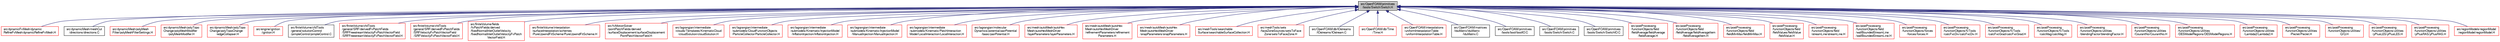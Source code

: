 digraph "src/OpenFOAM/primitives/bools/Switch/Switch.H"
{
  bgcolor="transparent";
  edge [fontname="FreeSans",fontsize="10",labelfontname="FreeSans",labelfontsize="10"];
  node [fontname="FreeSans",fontsize="10",shape=record];
  Node1 [label="src/OpenFOAM/primitives\l/bools/Switch/Switch.H",height=0.2,width=0.4,color="black", fillcolor="grey75", style="filled" fontcolor="black"];
  Node1 -> Node2 [dir="back",color="midnightblue",fontsize="10",style="solid",fontname="FreeSans"];
  Node2 [label="src/dynamicFvMesh/dynamic\lRefineFvMesh/dynamicRefineFvMesh.H",height=0.2,width=0.4,color="red",URL="$a04320.html"];
  Node1 -> Node3 [dir="back",color="midnightblue",fontsize="10",style="solid",fontname="FreeSans"];
  Node3 [label="src/dynamicMesh/meshCut\l/directions/directions.C",height=0.2,width=0.4,color="black",URL="$a04392.html"];
  Node1 -> Node4 [dir="back",color="midnightblue",fontsize="10",style="solid",fontname="FreeSans"];
  Node4 [label="src/dynamicMesh/polyMesh\lFilter/polyMeshFilterSettings.H",height=0.2,width=0.4,color="red",URL="$a04451.html"];
  Node1 -> Node5 [dir="back",color="midnightblue",fontsize="10",style="solid",fontname="FreeSans"];
  Node5 [label="src/dynamicMesh/polyTopo\lChange/polyMeshModifier\l/polyMeshModifier.H",height=0.2,width=0.4,color="red",URL="$a04457.html"];
  Node1 -> Node6 [dir="back",color="midnightblue",fontsize="10",style="solid",fontname="FreeSans"];
  Node6 [label="src/dynamicMesh/polyTopo\lChange/polyTopoChange\l/edgeCollapser.H",height=0.2,width=0.4,color="red",URL="$a04469.html"];
  Node1 -> Node7 [dir="back",color="midnightblue",fontsize="10",style="solid",fontname="FreeSans"];
  Node7 [label="src/engine/ignition\l/ignition.H",height=0.2,width=0.4,color="red",URL="$a04584.html"];
  Node1 -> Node8 [dir="back",color="midnightblue",fontsize="10",style="solid",fontname="FreeSans"];
  Node8 [label="src/finiteVolume/cfdTools\l/general/solutionControl\l/pimpleControl/pimpleControl.C",height=0.2,width=0.4,color="black",URL="$a04693.html"];
  Node1 -> Node9 [dir="back",color="midnightblue",fontsize="10",style="solid",fontname="FreeSans"];
  Node9 [label="src/finiteVolume/cfdTools\l/general/SRF/derivedFvPatchFields\l/SRFFreestreamVelocityFvPatchVectorField\l/SRFFreestreamVelocityFvPatchVectorField.H",height=0.2,width=0.4,color="red",URL="$a04705.html"];
  Node1 -> Node10 [dir="back",color="midnightblue",fontsize="10",style="solid",fontname="FreeSans"];
  Node10 [label="src/finiteVolume/cfdTools\l/general/SRF/derivedFvPatchFields\l/SRFVelocityFvPatchVectorField\l/SRFVelocityFvPatchVectorField.H",height=0.2,width=0.4,color="red",URL="$a04707.html"];
  Node1 -> Node11 [dir="back",color="midnightblue",fontsize="10",style="solid",fontname="FreeSans"];
  Node11 [label="src/finiteVolume/fields\l/fvPatchFields/derived\l/fixedNormalInletOutletVelocity\l/fixedNormalInletOutletVelocityFvPatch\lVectorField.H",height=0.2,width=0.4,color="red",URL="$a04903.html"];
  Node1 -> Node12 [dir="back",color="midnightblue",fontsize="10",style="solid",fontname="FreeSans"];
  Node12 [label="src/finiteVolume/interpolation\l/surfaceInterpolation/schemes\l/PureUpwindFitScheme/PureUpwindFitScheme.H",height=0.2,width=0.4,color="red",URL="$a05686.html"];
  Node1 -> Node13 [dir="back",color="midnightblue",fontsize="10",style="solid",fontname="FreeSans"];
  Node13 [label="src/fvMotionSolver\l/pointPatchFields/derived\l/surfaceDisplacement/surfaceDisplacement\lPointPatchVectorField.H",height=0.2,width=0.4,color="red",URL="$a05788.html"];
  Node1 -> Node14 [dir="back",color="midnightblue",fontsize="10",style="solid",fontname="FreeSans"];
  Node14 [label="src/lagrangian/intermediate\l/clouds/Templates/KinematicCloud\l/cloudSolution/cloudSolution.H",height=0.2,width=0.4,color="red",URL="$a06013.html"];
  Node1 -> Node15 [dir="back",color="midnightblue",fontsize="10",style="solid",fontname="FreeSans"];
  Node15 [label="src/lagrangian/intermediate\l/submodels/CloudFunctionObjects\l/ParticleCollector/ParticleCollector.H",height=0.2,width=0.4,color="red",URL="$a06145.html"];
  Node1 -> Node16 [dir="back",color="midnightblue",fontsize="10",style="solid",fontname="FreeSans"];
  Node16 [label="src/lagrangian/intermediate\l/submodels/Kinematic/InjectionModel\l/InflationInjection/InflationInjection.H",height=0.2,width=0.4,color="red",URL="$a06200.html"];
  Node1 -> Node17 [dir="back",color="midnightblue",fontsize="10",style="solid",fontname="FreeSans"];
  Node17 [label="src/lagrangian/intermediate\l/submodels/Kinematic/InjectionModel\l/ManualInjection/ManualInjection.H",height=0.2,width=0.4,color="red",URL="$a06216.html"];
  Node1 -> Node18 [dir="back",color="midnightblue",fontsize="10",style="solid",fontname="FreeSans"];
  Node18 [label="src/lagrangian/intermediate\l/submodels/Kinematic/PatchInteraction\lModel/LocalInteraction/LocalInteraction.H",height=0.2,width=0.4,color="red",URL="$a06267.html"];
  Node1 -> Node19 [dir="back",color="midnightblue",fontsize="10",style="solid",fontname="FreeSans"];
  Node19 [label="src/lagrangian/molecular\lDynamics/potential/pairPotential\l/basic/pairPotential.H",height=0.2,width=0.4,color="red",URL="$a06468.html"];
  Node1 -> Node20 [dir="back",color="midnightblue",fontsize="10",style="solid",fontname="FreeSans"];
  Node20 [label="src/mesh/autoMesh/autoHex\lMesh/autoHexMeshDriver\l/layerParameters/layerParameters.H",height=0.2,width=0.4,color="red",URL="$a06583.html"];
  Node1 -> Node21 [dir="back",color="midnightblue",fontsize="10",style="solid",fontname="FreeSans"];
  Node21 [label="src/mesh/autoMesh/autoHex\lMesh/autoHexMeshDriver\l/refinementParameters/refinement\lParameters.H",height=0.2,width=0.4,color="red",URL="$a06588.html"];
  Node1 -> Node22 [dir="back",color="midnightblue",fontsize="10",style="solid",fontname="FreeSans"];
  Node22 [label="src/mesh/autoMesh/autoHex\lMesh/autoHexMeshDriver\l/snapParameters/snapParameters.H",height=0.2,width=0.4,color="red",URL="$a06590.html"];
  Node1 -> Node23 [dir="back",color="midnightblue",fontsize="10",style="solid",fontname="FreeSans"];
  Node23 [label="src/meshTools/searchable\lSurface/searchableSurfaceCollection.H",height=0.2,width=0.4,color="red",URL="$a06898.html"];
  Node1 -> Node24 [dir="back",color="midnightblue",fontsize="10",style="solid",fontname="FreeSans"];
  Node24 [label="src/meshTools/sets\l/faceZoneSources/setsToFace\lZone/setsToFaceZone.H",height=0.2,width=0.4,color="red",URL="$a06973.html"];
  Node1 -> Node25 [dir="back",color="midnightblue",fontsize="10",style="solid",fontname="FreeSans"];
  Node25 [label="src/OpenFOAM/db/IOstreams\l/IOstreams/IOstream.C",height=0.2,width=0.4,color="black",URL="$a07318.html"];
  Node1 -> Node26 [dir="back",color="midnightblue",fontsize="10",style="solid",fontname="FreeSans"];
  Node26 [label="src/OpenFOAM/db/Time\l/Time.H",height=0.2,width=0.4,color="red",URL="$a07394.html"];
  Node1 -> Node27 [dir="back",color="midnightblue",fontsize="10",style="solid",fontname="FreeSans"];
  Node27 [label="src/OpenFOAM/interpolations\l/uniformInterpolationTable\l/uniformInterpolationTable.H",height=0.2,width=0.4,color="red",URL="$a07795.html"];
  Node1 -> Node28 [dir="back",color="midnightblue",fontsize="10",style="solid",fontname="FreeSans"];
  Node28 [label="src/OpenFOAM/matrices\l/lduMatrix/lduMatrix\l/lduMatrix.C",height=0.2,width=0.4,color="black",URL="$a07823.html"];
  Node1 -> Node29 [dir="back",color="midnightblue",fontsize="10",style="solid",fontname="FreeSans"];
  Node29 [label="src/OpenFOAM/primitives\l/bools/bool/boolIO.C",height=0.2,width=0.4,color="black",URL="$a08341.html",tooltip="Reads an bool from an input stream, for a given version number and file format. If an ASCII file is b..."];
  Node1 -> Node30 [dir="back",color="midnightblue",fontsize="10",style="solid",fontname="FreeSans"];
  Node30 [label="src/OpenFOAM/primitives\l/bools/Switch/Switch.C",height=0.2,width=0.4,color="black",URL="$a08344.html"];
  Node1 -> Node31 [dir="back",color="midnightblue",fontsize="10",style="solid",fontname="FreeSans"];
  Node31 [label="src/OpenFOAM/primitives\l/bools/Switch/SwitchIO.C",height=0.2,width=0.4,color="black",URL="$a08346.html"];
  Node1 -> Node32 [dir="back",color="midnightblue",fontsize="10",style="solid",fontname="FreeSans"];
  Node32 [label="src/postProcessing\l/functionObjects/field\l/fieldAverage/fieldAverage\l/fieldAverage.H",height=0.2,width=0.4,color="red",URL="$a08706.html"];
  Node1 -> Node33 [dir="back",color="midnightblue",fontsize="10",style="solid",fontname="FreeSans"];
  Node33 [label="src/postProcessing\l/functionObjects/field\l/fieldAverage/fieldAverageItem\l/fieldAverageItem.H",height=0.2,width=0.4,color="red",URL="$a08712.html"];
  Node1 -> Node34 [dir="back",color="midnightblue",fontsize="10",style="solid",fontname="FreeSans"];
  Node34 [label="src/postProcessing\l/functionObjects/field\l/fieldMinMax/fieldMinMax.H",height=0.2,width=0.4,color="red",URL="$a08722.html"];
  Node1 -> Node35 [dir="back",color="midnightblue",fontsize="10",style="solid",fontname="FreeSans"];
  Node35 [label="src/postProcessing\l/functionObjects/field\l/fieldValues/fieldValue\l/fieldValue.H",height=0.2,width=0.4,color="red",URL="$a08742.html"];
  Node1 -> Node36 [dir="back",color="midnightblue",fontsize="10",style="solid",fontname="FreeSans"];
  Node36 [label="src/postProcessing\l/functionObjects/field\l/streamLine/streamLine.H",height=0.2,width=0.4,color="red",URL="$a08785.html"];
  Node1 -> Node37 [dir="back",color="midnightblue",fontsize="10",style="solid",fontname="FreeSans"];
  Node37 [label="src/postProcessing\l/functionObjects/field\l/wallBoundedStreamLine\l/wallBoundedStreamLine.H",height=0.2,width=0.4,color="red",URL="$a08802.html"];
  Node1 -> Node38 [dir="back",color="midnightblue",fontsize="10",style="solid",fontname="FreeSans"];
  Node38 [label="src/postProcessing\l/functionObjects/forces\l/forces/forces.H",height=0.2,width=0.4,color="red",URL="$a08815.html"];
  Node1 -> Node39 [dir="back",color="midnightblue",fontsize="10",style="solid",fontname="FreeSans"];
  Node39 [label="src/postProcessing\l/functionObjects/fvTools\l/calcFvcDiv/calcFvcDiv.H",height=0.2,width=0.4,color="red",URL="$a08821.html"];
  Node1 -> Node40 [dir="back",color="midnightblue",fontsize="10",style="solid",fontname="FreeSans"];
  Node40 [label="src/postProcessing\l/functionObjects/fvTools\l/calcFvcGrad/calcFvcGrad.H",height=0.2,width=0.4,color="red",URL="$a08827.html"];
  Node1 -> Node41 [dir="back",color="midnightblue",fontsize="10",style="solid",fontname="FreeSans"];
  Node41 [label="src/postProcessing\l/functionObjects/fvTools\l/calcMag/calcMag.H",height=0.2,width=0.4,color="red",URL="$a08833.html"];
  Node1 -> Node42 [dir="back",color="midnightblue",fontsize="10",style="solid",fontname="FreeSans"];
  Node42 [label="src/postProcessing\l/functionObjects/utilities\l/blendingFactor/blendingFactor.H",height=0.2,width=0.4,color="red",URL="$a08873.html"];
  Node1 -> Node43 [dir="back",color="midnightblue",fontsize="10",style="solid",fontname="FreeSans"];
  Node43 [label="src/postProcessing\l/functionObjects/utilities\l/CourantNo/CourantNo.H",height=0.2,width=0.4,color="red",URL="$a04717.html"];
  Node1 -> Node44 [dir="back",color="midnightblue",fontsize="10",style="solid",fontname="FreeSans"];
  Node44 [label="src/postProcessing\l/functionObjects/utilities\l/DESModelRegions/DESModelRegions.H",height=0.2,width=0.4,color="red",URL="$a08885.html"];
  Node1 -> Node45 [dir="back",color="midnightblue",fontsize="10",style="solid",fontname="FreeSans"];
  Node45 [label="src/postProcessing\l/functionObjects/utilities\l/Lambda2/Lambda2.H",height=0.2,width=0.4,color="red",URL="$a08898.html"];
  Node1 -> Node46 [dir="back",color="midnightblue",fontsize="10",style="solid",fontname="FreeSans"];
  Node46 [label="src/postProcessing\l/functionObjects/utilities\l/Peclet/Peclet.H",height=0.2,width=0.4,color="red",URL="$a08903.html"];
  Node1 -> Node47 [dir="back",color="midnightblue",fontsize="10",style="solid",fontname="FreeSans"];
  Node47 [label="src/postProcessing\l/functionObjects/utilities/\lQ/Q.H",height=0.2,width=0.4,color="red",URL="$a08914.html"];
  Node1 -> Node48 [dir="back",color="midnightblue",fontsize="10",style="solid",fontname="FreeSans"];
  Node48 [label="src/postProcessing\l/functionObjects/utilities\l/yPlusLES/yPlusLES.H",height=0.2,width=0.4,color="red",URL="$a08949.html"];
  Node1 -> Node49 [dir="back",color="midnightblue",fontsize="10",style="solid",fontname="FreeSans"];
  Node49 [label="src/postProcessing\l/functionObjects/utilities\l/yPlusRAS/yPlusRAS.H",height=0.2,width=0.4,color="red",URL="$a08954.html"];
  Node1 -> Node50 [dir="back",color="midnightblue",fontsize="10",style="solid",fontname="FreeSans"];
  Node50 [label="src/regionModels/regionModel\l/regionModel/regionModel.H",height=0.2,width=0.4,color="red",URL="$a09007.html"];
}
